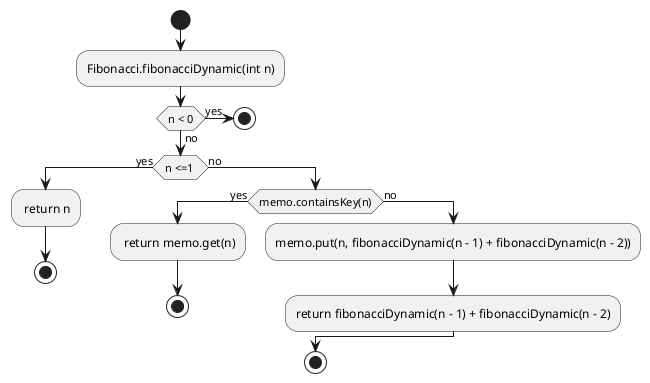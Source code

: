 @startuml
'https://plantuml.com/activity-diagram-beta

start
:Fibonacci.fibonacciDynamic(int n);
if (n < 0) then (yes)
     stop
  else (no)
   if (n <=1 ) then (yes)
    : return n;
    stop
   else (no)
    if (memo.containsKey(n)) then (yes)
     : return memo.get(n);
     stop
    else (no)
     :memo.put(n, fibonacciDynamic(n - 1) + fibonacciDynamic(n - 2));
     :return fibonacciDynamic(n - 1) + fibonacciDynamic(n - 2);
  endif
  stop

@enduml